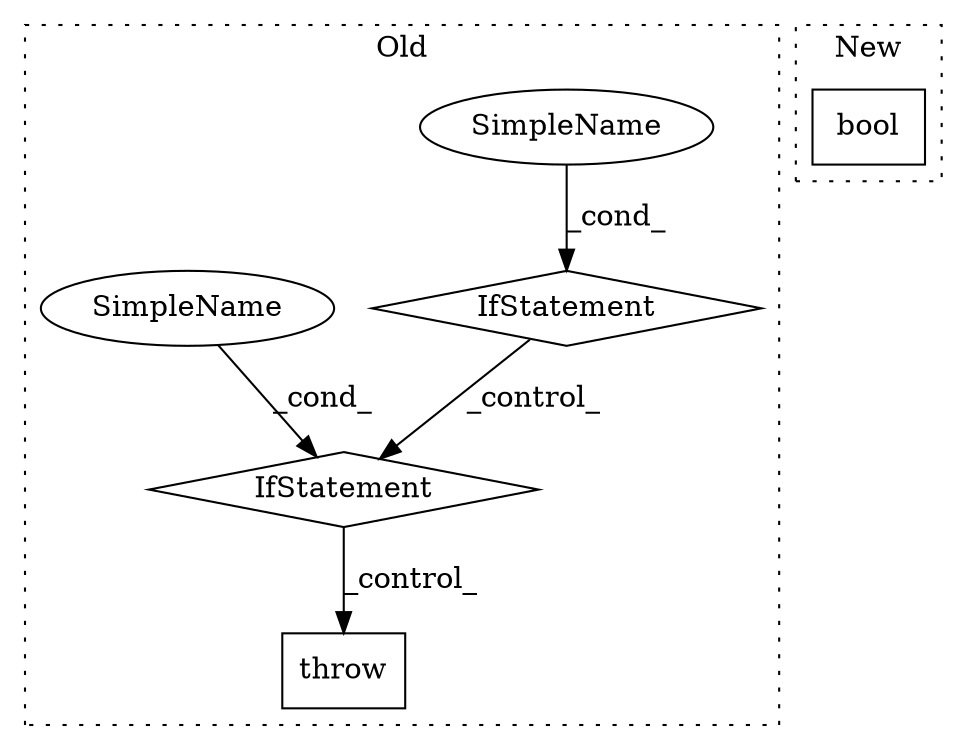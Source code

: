 digraph G {
subgraph cluster0 {
1 [label="throw" a="53" s="723" l="6" shape="box"];
3 [label="IfStatement" a="25" s="670,711" l="4,2" shape="diamond"];
4 [label="SimpleName" a="42" s="" l="" shape="ellipse"];
5 [label="IfStatement" a="25" s="305,328" l="4,2" shape="diamond"];
6 [label="SimpleName" a="42" s="" l="" shape="ellipse"];
label = "Old";
style="dotted";
}
subgraph cluster1 {
2 [label="bool" a="32" s="432,438" l="5,1" shape="box"];
label = "New";
style="dotted";
}
3 -> 1 [label="_control_"];
4 -> 5 [label="_cond_"];
5 -> 3 [label="_control_"];
6 -> 3 [label="_cond_"];
}